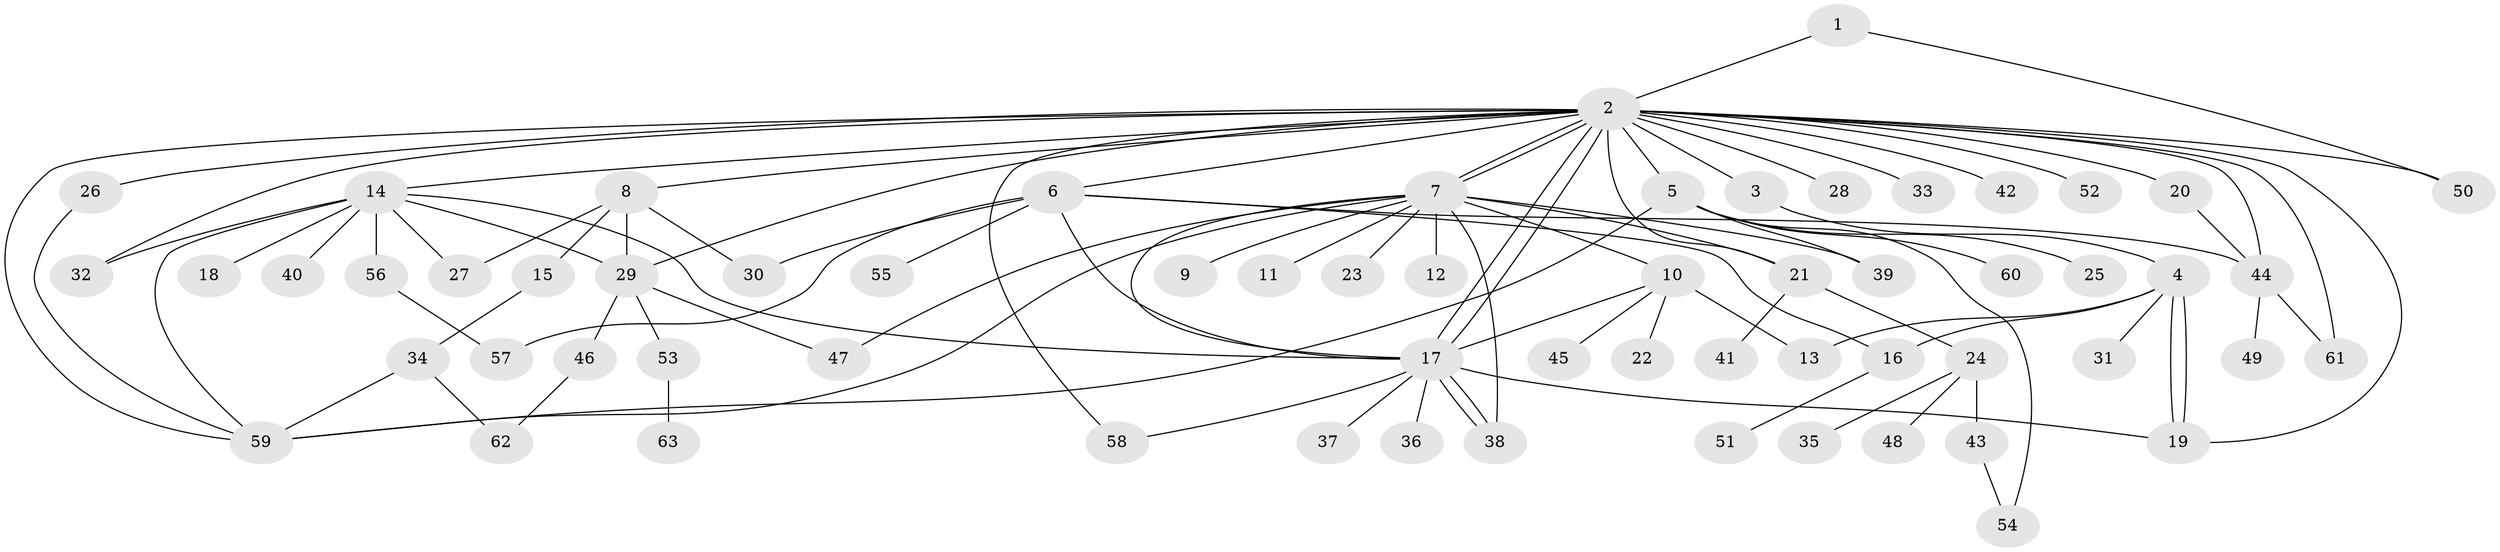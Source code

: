 // Generated by graph-tools (version 1.1) at 2025/01/03/09/25 03:01:48]
// undirected, 63 vertices, 96 edges
graph export_dot {
graph [start="1"]
  node [color=gray90,style=filled];
  1;
  2;
  3;
  4;
  5;
  6;
  7;
  8;
  9;
  10;
  11;
  12;
  13;
  14;
  15;
  16;
  17;
  18;
  19;
  20;
  21;
  22;
  23;
  24;
  25;
  26;
  27;
  28;
  29;
  30;
  31;
  32;
  33;
  34;
  35;
  36;
  37;
  38;
  39;
  40;
  41;
  42;
  43;
  44;
  45;
  46;
  47;
  48;
  49;
  50;
  51;
  52;
  53;
  54;
  55;
  56;
  57;
  58;
  59;
  60;
  61;
  62;
  63;
  1 -- 2;
  1 -- 50;
  2 -- 3;
  2 -- 5;
  2 -- 6;
  2 -- 7;
  2 -- 7;
  2 -- 8;
  2 -- 14;
  2 -- 17;
  2 -- 17;
  2 -- 19;
  2 -- 20;
  2 -- 21;
  2 -- 26;
  2 -- 28;
  2 -- 29;
  2 -- 32;
  2 -- 33;
  2 -- 42;
  2 -- 44;
  2 -- 50;
  2 -- 52;
  2 -- 58;
  2 -- 59;
  2 -- 61;
  3 -- 4;
  4 -- 13;
  4 -- 16;
  4 -- 19;
  4 -- 19;
  4 -- 31;
  5 -- 25;
  5 -- 39;
  5 -- 54;
  5 -- 59;
  5 -- 60;
  6 -- 16;
  6 -- 17;
  6 -- 30;
  6 -- 44;
  6 -- 55;
  6 -- 57;
  7 -- 9;
  7 -- 10;
  7 -- 11;
  7 -- 12;
  7 -- 17;
  7 -- 21;
  7 -- 23;
  7 -- 38;
  7 -- 39;
  7 -- 47;
  7 -- 59;
  8 -- 15;
  8 -- 27;
  8 -- 29;
  8 -- 30;
  10 -- 13;
  10 -- 17;
  10 -- 22;
  10 -- 45;
  14 -- 17;
  14 -- 18;
  14 -- 27;
  14 -- 29;
  14 -- 32;
  14 -- 40;
  14 -- 56;
  14 -- 59;
  15 -- 34;
  16 -- 51;
  17 -- 19;
  17 -- 36;
  17 -- 37;
  17 -- 38;
  17 -- 38;
  17 -- 58;
  20 -- 44;
  21 -- 24;
  21 -- 41;
  24 -- 35;
  24 -- 43;
  24 -- 48;
  26 -- 59;
  29 -- 46;
  29 -- 47;
  29 -- 53;
  34 -- 59;
  34 -- 62;
  43 -- 54;
  44 -- 49;
  44 -- 61;
  46 -- 62;
  53 -- 63;
  56 -- 57;
}

